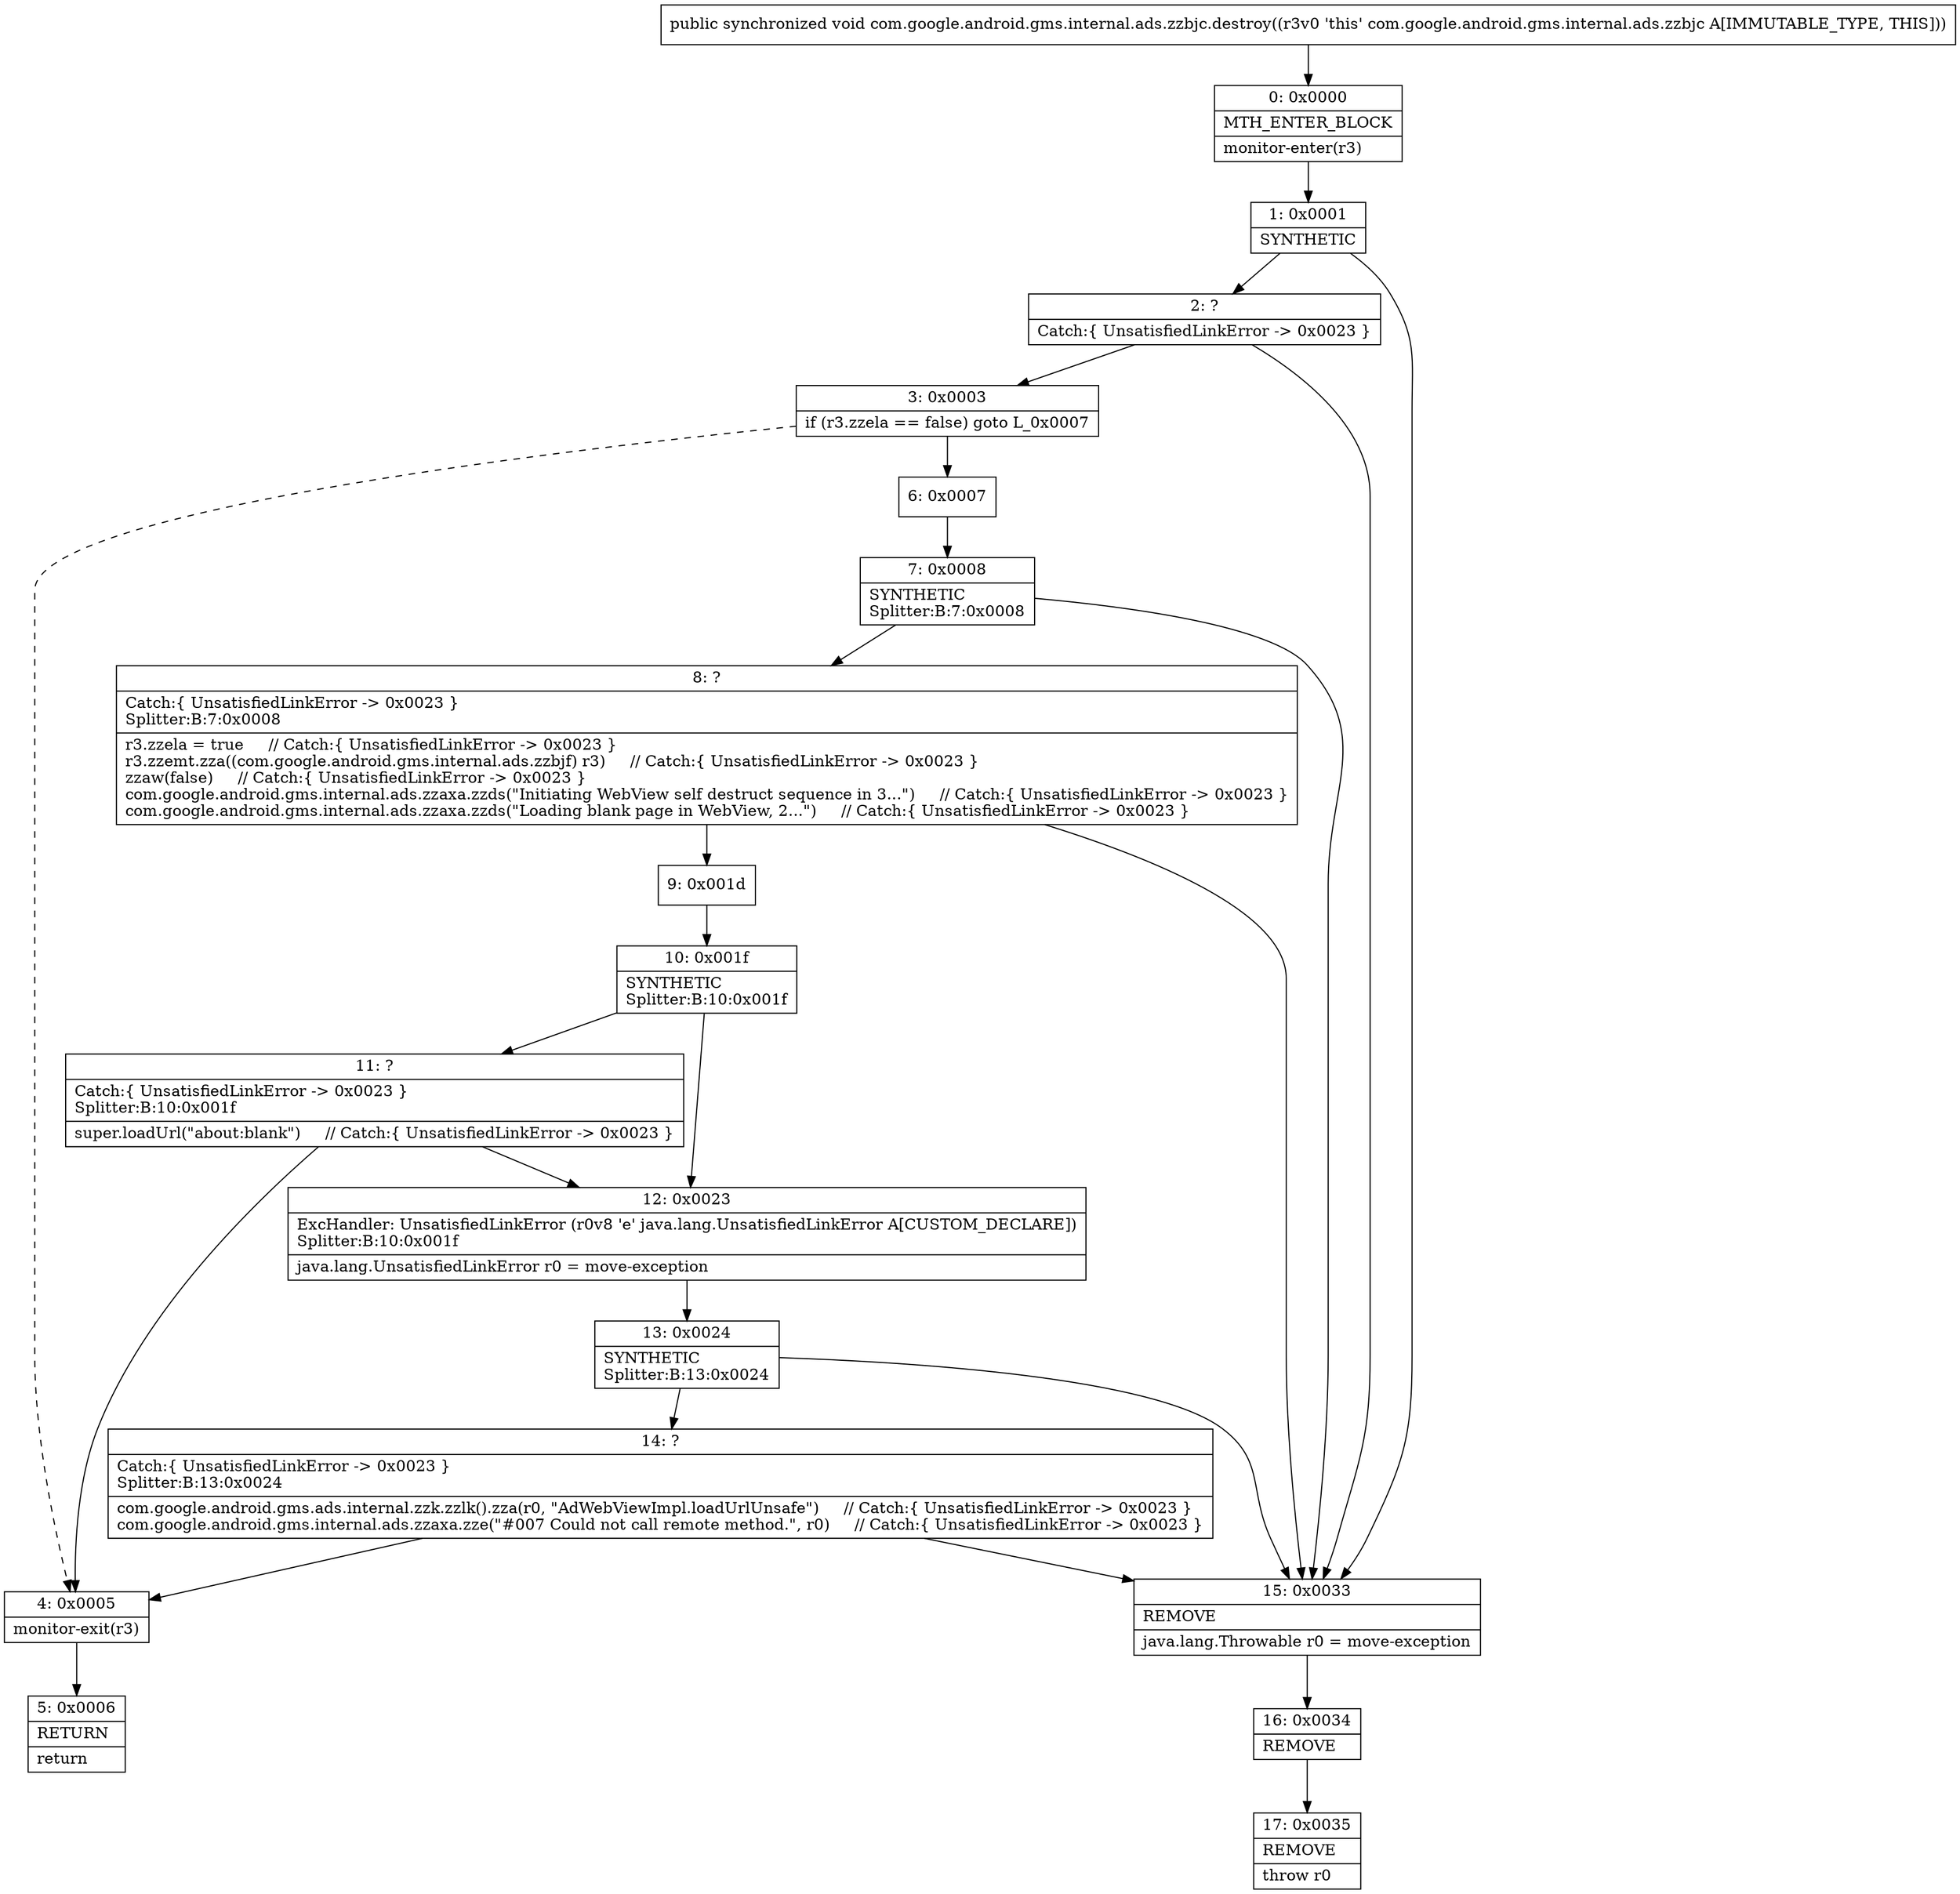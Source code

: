 digraph "CFG forcom.google.android.gms.internal.ads.zzbjc.destroy()V" {
Node_0 [shape=record,label="{0\:\ 0x0000|MTH_ENTER_BLOCK\l|monitor\-enter(r3)\l}"];
Node_1 [shape=record,label="{1\:\ 0x0001|SYNTHETIC\l}"];
Node_2 [shape=record,label="{2\:\ ?|Catch:\{ UnsatisfiedLinkError \-\> 0x0023 \}\l}"];
Node_3 [shape=record,label="{3\:\ 0x0003|if (r3.zzela == false) goto L_0x0007\l}"];
Node_4 [shape=record,label="{4\:\ 0x0005|monitor\-exit(r3)\l}"];
Node_5 [shape=record,label="{5\:\ 0x0006|RETURN\l|return\l}"];
Node_6 [shape=record,label="{6\:\ 0x0007}"];
Node_7 [shape=record,label="{7\:\ 0x0008|SYNTHETIC\lSplitter:B:7:0x0008\l}"];
Node_8 [shape=record,label="{8\:\ ?|Catch:\{ UnsatisfiedLinkError \-\> 0x0023 \}\lSplitter:B:7:0x0008\l|r3.zzela = true     \/\/ Catch:\{ UnsatisfiedLinkError \-\> 0x0023 \}\lr3.zzemt.zza((com.google.android.gms.internal.ads.zzbjf) r3)     \/\/ Catch:\{ UnsatisfiedLinkError \-\> 0x0023 \}\lzzaw(false)     \/\/ Catch:\{ UnsatisfiedLinkError \-\> 0x0023 \}\lcom.google.android.gms.internal.ads.zzaxa.zzds(\"Initiating WebView self destruct sequence in 3...\")     \/\/ Catch:\{ UnsatisfiedLinkError \-\> 0x0023 \}\lcom.google.android.gms.internal.ads.zzaxa.zzds(\"Loading blank page in WebView, 2...\")     \/\/ Catch:\{ UnsatisfiedLinkError \-\> 0x0023 \}\l}"];
Node_9 [shape=record,label="{9\:\ 0x001d}"];
Node_10 [shape=record,label="{10\:\ 0x001f|SYNTHETIC\lSplitter:B:10:0x001f\l}"];
Node_11 [shape=record,label="{11\:\ ?|Catch:\{ UnsatisfiedLinkError \-\> 0x0023 \}\lSplitter:B:10:0x001f\l|super.loadUrl(\"about:blank\")     \/\/ Catch:\{ UnsatisfiedLinkError \-\> 0x0023 \}\l}"];
Node_12 [shape=record,label="{12\:\ 0x0023|ExcHandler: UnsatisfiedLinkError (r0v8 'e' java.lang.UnsatisfiedLinkError A[CUSTOM_DECLARE])\lSplitter:B:10:0x001f\l|java.lang.UnsatisfiedLinkError r0 = move\-exception\l}"];
Node_13 [shape=record,label="{13\:\ 0x0024|SYNTHETIC\lSplitter:B:13:0x0024\l}"];
Node_14 [shape=record,label="{14\:\ ?|Catch:\{ UnsatisfiedLinkError \-\> 0x0023 \}\lSplitter:B:13:0x0024\l|com.google.android.gms.ads.internal.zzk.zzlk().zza(r0, \"AdWebViewImpl.loadUrlUnsafe\")     \/\/ Catch:\{ UnsatisfiedLinkError \-\> 0x0023 \}\lcom.google.android.gms.internal.ads.zzaxa.zze(\"#007 Could not call remote method.\", r0)     \/\/ Catch:\{ UnsatisfiedLinkError \-\> 0x0023 \}\l}"];
Node_15 [shape=record,label="{15\:\ 0x0033|REMOVE\l|java.lang.Throwable r0 = move\-exception\l}"];
Node_16 [shape=record,label="{16\:\ 0x0034|REMOVE\l}"];
Node_17 [shape=record,label="{17\:\ 0x0035|REMOVE\l|throw r0\l}"];
MethodNode[shape=record,label="{public synchronized void com.google.android.gms.internal.ads.zzbjc.destroy((r3v0 'this' com.google.android.gms.internal.ads.zzbjc A[IMMUTABLE_TYPE, THIS])) }"];
MethodNode -> Node_0;
Node_0 -> Node_1;
Node_1 -> Node_2;
Node_1 -> Node_15;
Node_2 -> Node_3;
Node_2 -> Node_15;
Node_3 -> Node_4[style=dashed];
Node_3 -> Node_6;
Node_4 -> Node_5;
Node_6 -> Node_7;
Node_7 -> Node_8;
Node_7 -> Node_15;
Node_8 -> Node_9;
Node_8 -> Node_15;
Node_9 -> Node_10;
Node_10 -> Node_11;
Node_10 -> Node_12;
Node_11 -> Node_12;
Node_11 -> Node_4;
Node_12 -> Node_13;
Node_13 -> Node_14;
Node_13 -> Node_15;
Node_14 -> Node_15;
Node_14 -> Node_4;
Node_15 -> Node_16;
Node_16 -> Node_17;
}

